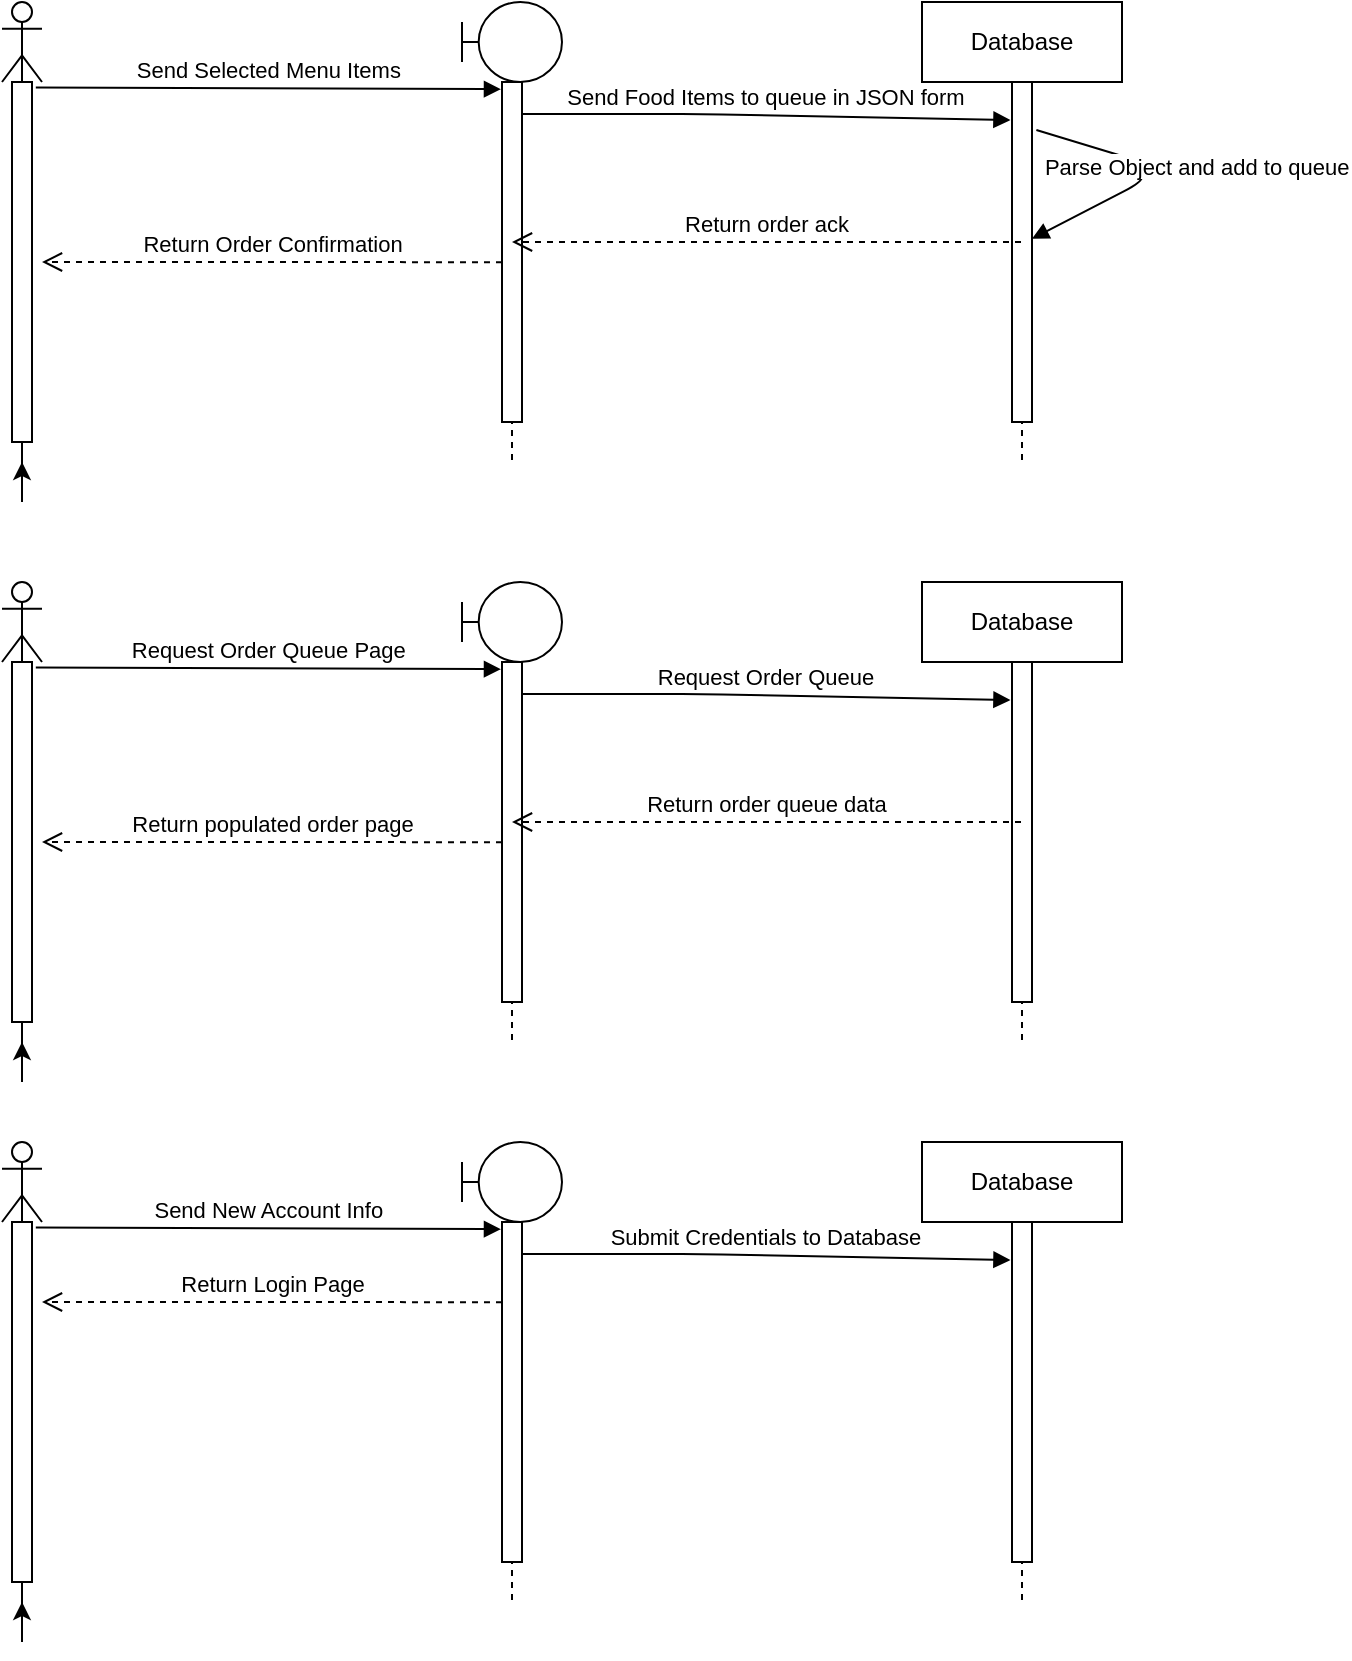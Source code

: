 <mxfile version="20.5.3" type="device"><diagram id="1z-j_X9vieNUZtDpUyFu" name="Page-1"><mxGraphModel dx="1572" dy="726" grid="1" gridSize="10" guides="1" tooltips="1" connect="1" arrows="1" fold="1" page="1" pageScale="1" pageWidth="850" pageHeight="1100" math="0" shadow="0"><root><mxCell id="0"/><mxCell id="1" parent="0"/><mxCell id="Q7YB3geMFK0s09tS-yRl-1" value="" style="shape=umlLifeline;participant=umlActor;perimeter=lifelinePerimeter;whiteSpace=wrap;html=1;container=1;collapsible=0;recursiveResize=0;verticalAlign=top;spacingTop=36;outlineConnect=0;" vertex="1" parent="1"><mxGeometry x="80" y="60" width="20" height="230" as="geometry"/></mxCell><mxCell id="Q7YB3geMFK0s09tS-yRl-9" style="edgeStyle=orthogonalEdgeStyle;rounded=0;orthogonalLoop=1;jettySize=auto;html=1;" edge="1" parent="Q7YB3geMFK0s09tS-yRl-1" source="Q7YB3geMFK0s09tS-yRl-8" target="Q7YB3geMFK0s09tS-yRl-1"><mxGeometry relative="1" as="geometry"/></mxCell><mxCell id="Q7YB3geMFK0s09tS-yRl-8" value="" style="html=1;points=[];perimeter=orthogonalPerimeter;" vertex="1" parent="Q7YB3geMFK0s09tS-yRl-1"><mxGeometry x="5" y="40" width="10" height="180" as="geometry"/></mxCell><mxCell id="Q7YB3geMFK0s09tS-yRl-2" value="" style="shape=umlLifeline;participant=umlBoundary;perimeter=lifelinePerimeter;whiteSpace=wrap;html=1;container=1;collapsible=0;recursiveResize=0;verticalAlign=top;spacingTop=36;outlineConnect=0;" vertex="1" parent="1"><mxGeometry x="310" y="60" width="50" height="230" as="geometry"/></mxCell><mxCell id="Q7YB3geMFK0s09tS-yRl-10" value="" style="html=1;points=[];perimeter=orthogonalPerimeter;" vertex="1" parent="Q7YB3geMFK0s09tS-yRl-2"><mxGeometry x="20" y="40" width="10" height="170" as="geometry"/></mxCell><mxCell id="Q7YB3geMFK0s09tS-yRl-3" value="Database" style="shape=umlLifeline;perimeter=lifelinePerimeter;whiteSpace=wrap;html=1;container=1;collapsible=0;recursiveResize=0;outlineConnect=0;" vertex="1" parent="1"><mxGeometry x="540" y="60" width="100" height="230" as="geometry"/></mxCell><mxCell id="Q7YB3geMFK0s09tS-yRl-11" value="" style="html=1;points=[];perimeter=orthogonalPerimeter;" vertex="1" parent="Q7YB3geMFK0s09tS-yRl-3"><mxGeometry x="45" y="40" width="10" height="170" as="geometry"/></mxCell><mxCell id="Q7YB3geMFK0s09tS-yRl-16" value="Parse Object and add to queue" style="verticalAlign=bottom;endArrow=block;entryX=0.996;entryY=0.461;shadow=0;strokeWidth=1;exitX=1.219;exitY=0.141;exitDx=0;exitDy=0;exitPerimeter=0;entryDx=0;entryDy=0;entryPerimeter=0;" edge="1" parent="Q7YB3geMFK0s09tS-yRl-3" source="Q7YB3geMFK0s09tS-yRl-11" target="Q7YB3geMFK0s09tS-yRl-11"><mxGeometry x="0.045" y="30" relative="1" as="geometry"><mxPoint x="90" y="70" as="sourcePoint"/><Array as="points"><mxPoint x="110" y="80"/><mxPoint x="110" y="90"/></Array><mxPoint x="255" y="70.0" as="targetPoint"/><mxPoint x="15" y="-26" as="offset"/></mxGeometry></mxCell><mxCell id="Q7YB3geMFK0s09tS-yRl-12" value="Send Selected Menu Items" style="verticalAlign=bottom;endArrow=block;shadow=0;strokeWidth=1;exitX=1.191;exitY=0.015;exitDx=0;exitDy=0;exitPerimeter=0;entryX=-0.052;entryY=0.021;entryDx=0;entryDy=0;entryPerimeter=0;" edge="1" parent="1" source="Q7YB3geMFK0s09tS-yRl-8" target="Q7YB3geMFK0s09tS-yRl-10"><mxGeometry relative="1" as="geometry"><mxPoint x="110" y="160" as="sourcePoint"/><Array as="points"/><mxPoint x="260" y="130" as="targetPoint"/></mxGeometry></mxCell><mxCell id="Q7YB3geMFK0s09tS-yRl-13" value="Send Food Items to queue in JSON form" style="verticalAlign=bottom;endArrow=block;shadow=0;strokeWidth=1;entryX=-0.078;entryY=0.112;entryDx=0;entryDy=0;entryPerimeter=0;" edge="1" parent="1" target="Q7YB3geMFK0s09tS-yRl-11"><mxGeometry relative="1" as="geometry"><mxPoint x="340" y="116" as="sourcePoint"/><Array as="points"><mxPoint x="430" y="116"/></Array><mxPoint x="510" y="140" as="targetPoint"/></mxGeometry></mxCell><mxCell id="Q7YB3geMFK0s09tS-yRl-14" value="Return order ack" style="html=1;verticalAlign=bottom;endArrow=open;dashed=1;endSize=8;rounded=0;" edge="1" parent="1" source="Q7YB3geMFK0s09tS-yRl-3" target="Q7YB3geMFK0s09tS-yRl-2"><mxGeometry relative="1" as="geometry"><mxPoint x="550" y="150" as="sourcePoint"/><mxPoint x="370" y="150" as="targetPoint"/><Array as="points"><mxPoint x="510" y="180"/></Array></mxGeometry></mxCell><mxCell id="Q7YB3geMFK0s09tS-yRl-17" value="Return Order Confirmation" style="html=1;verticalAlign=bottom;endArrow=open;dashed=1;endSize=8;rounded=0;" edge="1" parent="1"><mxGeometry relative="1" as="geometry"><mxPoint x="330" y="190.08" as="sourcePoint"/><mxPoint x="100" y="190" as="targetPoint"/></mxGeometry></mxCell><mxCell id="Q7YB3geMFK0s09tS-yRl-18" value="" style="shape=umlLifeline;participant=umlActor;perimeter=lifelinePerimeter;whiteSpace=wrap;html=1;container=1;collapsible=0;recursiveResize=0;verticalAlign=top;spacingTop=36;outlineConnect=0;" vertex="1" parent="1"><mxGeometry x="80" y="350" width="20" height="230" as="geometry"/></mxCell><mxCell id="Q7YB3geMFK0s09tS-yRl-19" style="edgeStyle=orthogonalEdgeStyle;rounded=0;orthogonalLoop=1;jettySize=auto;html=1;" edge="1" parent="Q7YB3geMFK0s09tS-yRl-18" source="Q7YB3geMFK0s09tS-yRl-20" target="Q7YB3geMFK0s09tS-yRl-18"><mxGeometry relative="1" as="geometry"/></mxCell><mxCell id="Q7YB3geMFK0s09tS-yRl-20" value="" style="html=1;points=[];perimeter=orthogonalPerimeter;" vertex="1" parent="Q7YB3geMFK0s09tS-yRl-18"><mxGeometry x="5" y="40" width="10" height="180" as="geometry"/></mxCell><mxCell id="Q7YB3geMFK0s09tS-yRl-21" value="" style="shape=umlLifeline;participant=umlBoundary;perimeter=lifelinePerimeter;whiteSpace=wrap;html=1;container=1;collapsible=0;recursiveResize=0;verticalAlign=top;spacingTop=36;outlineConnect=0;" vertex="1" parent="1"><mxGeometry x="310" y="350" width="50" height="230" as="geometry"/></mxCell><mxCell id="Q7YB3geMFK0s09tS-yRl-22" value="" style="html=1;points=[];perimeter=orthogonalPerimeter;" vertex="1" parent="Q7YB3geMFK0s09tS-yRl-21"><mxGeometry x="20" y="40" width="10" height="170" as="geometry"/></mxCell><mxCell id="Q7YB3geMFK0s09tS-yRl-23" value="Database" style="shape=umlLifeline;perimeter=lifelinePerimeter;whiteSpace=wrap;html=1;container=1;collapsible=0;recursiveResize=0;outlineConnect=0;" vertex="1" parent="1"><mxGeometry x="540" y="350" width="100" height="230" as="geometry"/></mxCell><mxCell id="Q7YB3geMFK0s09tS-yRl-24" value="" style="html=1;points=[];perimeter=orthogonalPerimeter;" vertex="1" parent="Q7YB3geMFK0s09tS-yRl-23"><mxGeometry x="45" y="40" width="10" height="170" as="geometry"/></mxCell><mxCell id="Q7YB3geMFK0s09tS-yRl-26" value="Request Order Queue Page" style="verticalAlign=bottom;endArrow=block;shadow=0;strokeWidth=1;exitX=1.191;exitY=0.015;exitDx=0;exitDy=0;exitPerimeter=0;entryX=-0.052;entryY=0.021;entryDx=0;entryDy=0;entryPerimeter=0;" edge="1" parent="1" source="Q7YB3geMFK0s09tS-yRl-20" target="Q7YB3geMFK0s09tS-yRl-22"><mxGeometry relative="1" as="geometry"><mxPoint x="110" y="450" as="sourcePoint"/><Array as="points"/><mxPoint x="260" y="420" as="targetPoint"/></mxGeometry></mxCell><mxCell id="Q7YB3geMFK0s09tS-yRl-27" value="Request Order Queue" style="verticalAlign=bottom;endArrow=block;shadow=0;strokeWidth=1;entryX=-0.078;entryY=0.112;entryDx=0;entryDy=0;entryPerimeter=0;" edge="1" parent="1" target="Q7YB3geMFK0s09tS-yRl-24"><mxGeometry relative="1" as="geometry"><mxPoint x="340" y="406" as="sourcePoint"/><Array as="points"><mxPoint x="430" y="406"/></Array><mxPoint x="510" y="430" as="targetPoint"/></mxGeometry></mxCell><mxCell id="Q7YB3geMFK0s09tS-yRl-28" value="Return order queue data" style="html=1;verticalAlign=bottom;endArrow=open;dashed=1;endSize=8;rounded=0;" edge="1" parent="1" source="Q7YB3geMFK0s09tS-yRl-23" target="Q7YB3geMFK0s09tS-yRl-21"><mxGeometry relative="1" as="geometry"><mxPoint x="550" y="440" as="sourcePoint"/><mxPoint x="370" y="440" as="targetPoint"/><Array as="points"><mxPoint x="510" y="470"/></Array></mxGeometry></mxCell><mxCell id="Q7YB3geMFK0s09tS-yRl-29" value="Return populated order page" style="html=1;verticalAlign=bottom;endArrow=open;dashed=1;endSize=8;rounded=0;" edge="1" parent="1"><mxGeometry relative="1" as="geometry"><mxPoint x="330" y="480.08" as="sourcePoint"/><mxPoint x="100" y="480" as="targetPoint"/></mxGeometry></mxCell><mxCell id="Q7YB3geMFK0s09tS-yRl-30" value="" style="shape=umlLifeline;participant=umlActor;perimeter=lifelinePerimeter;whiteSpace=wrap;html=1;container=1;collapsible=0;recursiveResize=0;verticalAlign=top;spacingTop=36;outlineConnect=0;" vertex="1" parent="1"><mxGeometry x="80" y="630" width="20" height="230" as="geometry"/></mxCell><mxCell id="Q7YB3geMFK0s09tS-yRl-31" style="edgeStyle=orthogonalEdgeStyle;rounded=0;orthogonalLoop=1;jettySize=auto;html=1;" edge="1" parent="Q7YB3geMFK0s09tS-yRl-30" source="Q7YB3geMFK0s09tS-yRl-32" target="Q7YB3geMFK0s09tS-yRl-30"><mxGeometry relative="1" as="geometry"/></mxCell><mxCell id="Q7YB3geMFK0s09tS-yRl-32" value="" style="html=1;points=[];perimeter=orthogonalPerimeter;" vertex="1" parent="Q7YB3geMFK0s09tS-yRl-30"><mxGeometry x="5" y="40" width="10" height="180" as="geometry"/></mxCell><mxCell id="Q7YB3geMFK0s09tS-yRl-33" value="" style="shape=umlLifeline;participant=umlBoundary;perimeter=lifelinePerimeter;whiteSpace=wrap;html=1;container=1;collapsible=0;recursiveResize=0;verticalAlign=top;spacingTop=36;outlineConnect=0;" vertex="1" parent="1"><mxGeometry x="310" y="630" width="50" height="230" as="geometry"/></mxCell><mxCell id="Q7YB3geMFK0s09tS-yRl-34" value="" style="html=1;points=[];perimeter=orthogonalPerimeter;" vertex="1" parent="Q7YB3geMFK0s09tS-yRl-33"><mxGeometry x="20" y="40" width="10" height="170" as="geometry"/></mxCell><mxCell id="Q7YB3geMFK0s09tS-yRl-35" value="Database" style="shape=umlLifeline;perimeter=lifelinePerimeter;whiteSpace=wrap;html=1;container=1;collapsible=0;recursiveResize=0;outlineConnect=0;" vertex="1" parent="1"><mxGeometry x="540" y="630" width="100" height="230" as="geometry"/></mxCell><mxCell id="Q7YB3geMFK0s09tS-yRl-36" value="" style="html=1;points=[];perimeter=orthogonalPerimeter;" vertex="1" parent="Q7YB3geMFK0s09tS-yRl-35"><mxGeometry x="45" y="40" width="10" height="170" as="geometry"/></mxCell><mxCell id="Q7YB3geMFK0s09tS-yRl-37" value="Send New Account Info" style="verticalAlign=bottom;endArrow=block;shadow=0;strokeWidth=1;exitX=1.191;exitY=0.015;exitDx=0;exitDy=0;exitPerimeter=0;entryX=-0.052;entryY=0.021;entryDx=0;entryDy=0;entryPerimeter=0;" edge="1" parent="1" source="Q7YB3geMFK0s09tS-yRl-32" target="Q7YB3geMFK0s09tS-yRl-34"><mxGeometry relative="1" as="geometry"><mxPoint x="110" y="730" as="sourcePoint"/><Array as="points"/><mxPoint x="260" y="700" as="targetPoint"/></mxGeometry></mxCell><mxCell id="Q7YB3geMFK0s09tS-yRl-38" value="Submit Credentials to Database" style="verticalAlign=bottom;endArrow=block;shadow=0;strokeWidth=1;entryX=-0.078;entryY=0.112;entryDx=0;entryDy=0;entryPerimeter=0;" edge="1" parent="1" target="Q7YB3geMFK0s09tS-yRl-36"><mxGeometry relative="1" as="geometry"><mxPoint x="340" y="686" as="sourcePoint"/><Array as="points"><mxPoint x="430" y="686"/></Array><mxPoint x="510" y="710" as="targetPoint"/></mxGeometry></mxCell><mxCell id="Q7YB3geMFK0s09tS-yRl-40" value="Return Login Page" style="html=1;verticalAlign=bottom;endArrow=open;dashed=1;endSize=8;rounded=0;" edge="1" parent="1"><mxGeometry relative="1" as="geometry"><mxPoint x="330" y="710.08" as="sourcePoint"/><mxPoint x="100" y="710" as="targetPoint"/></mxGeometry></mxCell></root></mxGraphModel></diagram></mxfile>